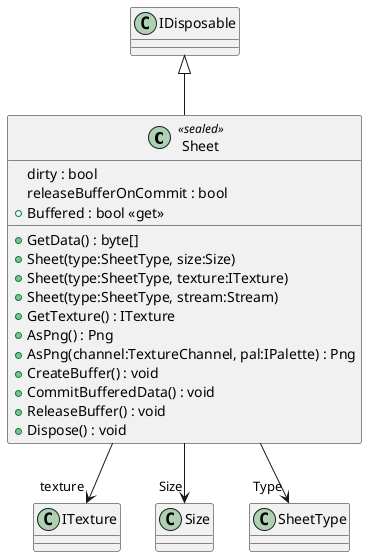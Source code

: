 @startuml
class Sheet <<sealed>> {
    dirty : bool
    releaseBufferOnCommit : bool
    + GetData() : byte[]
    + Buffered : bool <<get>>
    + Sheet(type:SheetType, size:Size)
    + Sheet(type:SheetType, texture:ITexture)
    + Sheet(type:SheetType, stream:Stream)
    + GetTexture() : ITexture
    + AsPng() : Png
    + AsPng(channel:TextureChannel, pal:IPalette) : Png
    + CreateBuffer() : void
    + CommitBufferedData() : void
    + ReleaseBuffer() : void
    + Dispose() : void
}
IDisposable <|-- Sheet
Sheet --> "texture" ITexture
Sheet --> "Size" Size
Sheet --> "Type" SheetType
@enduml
